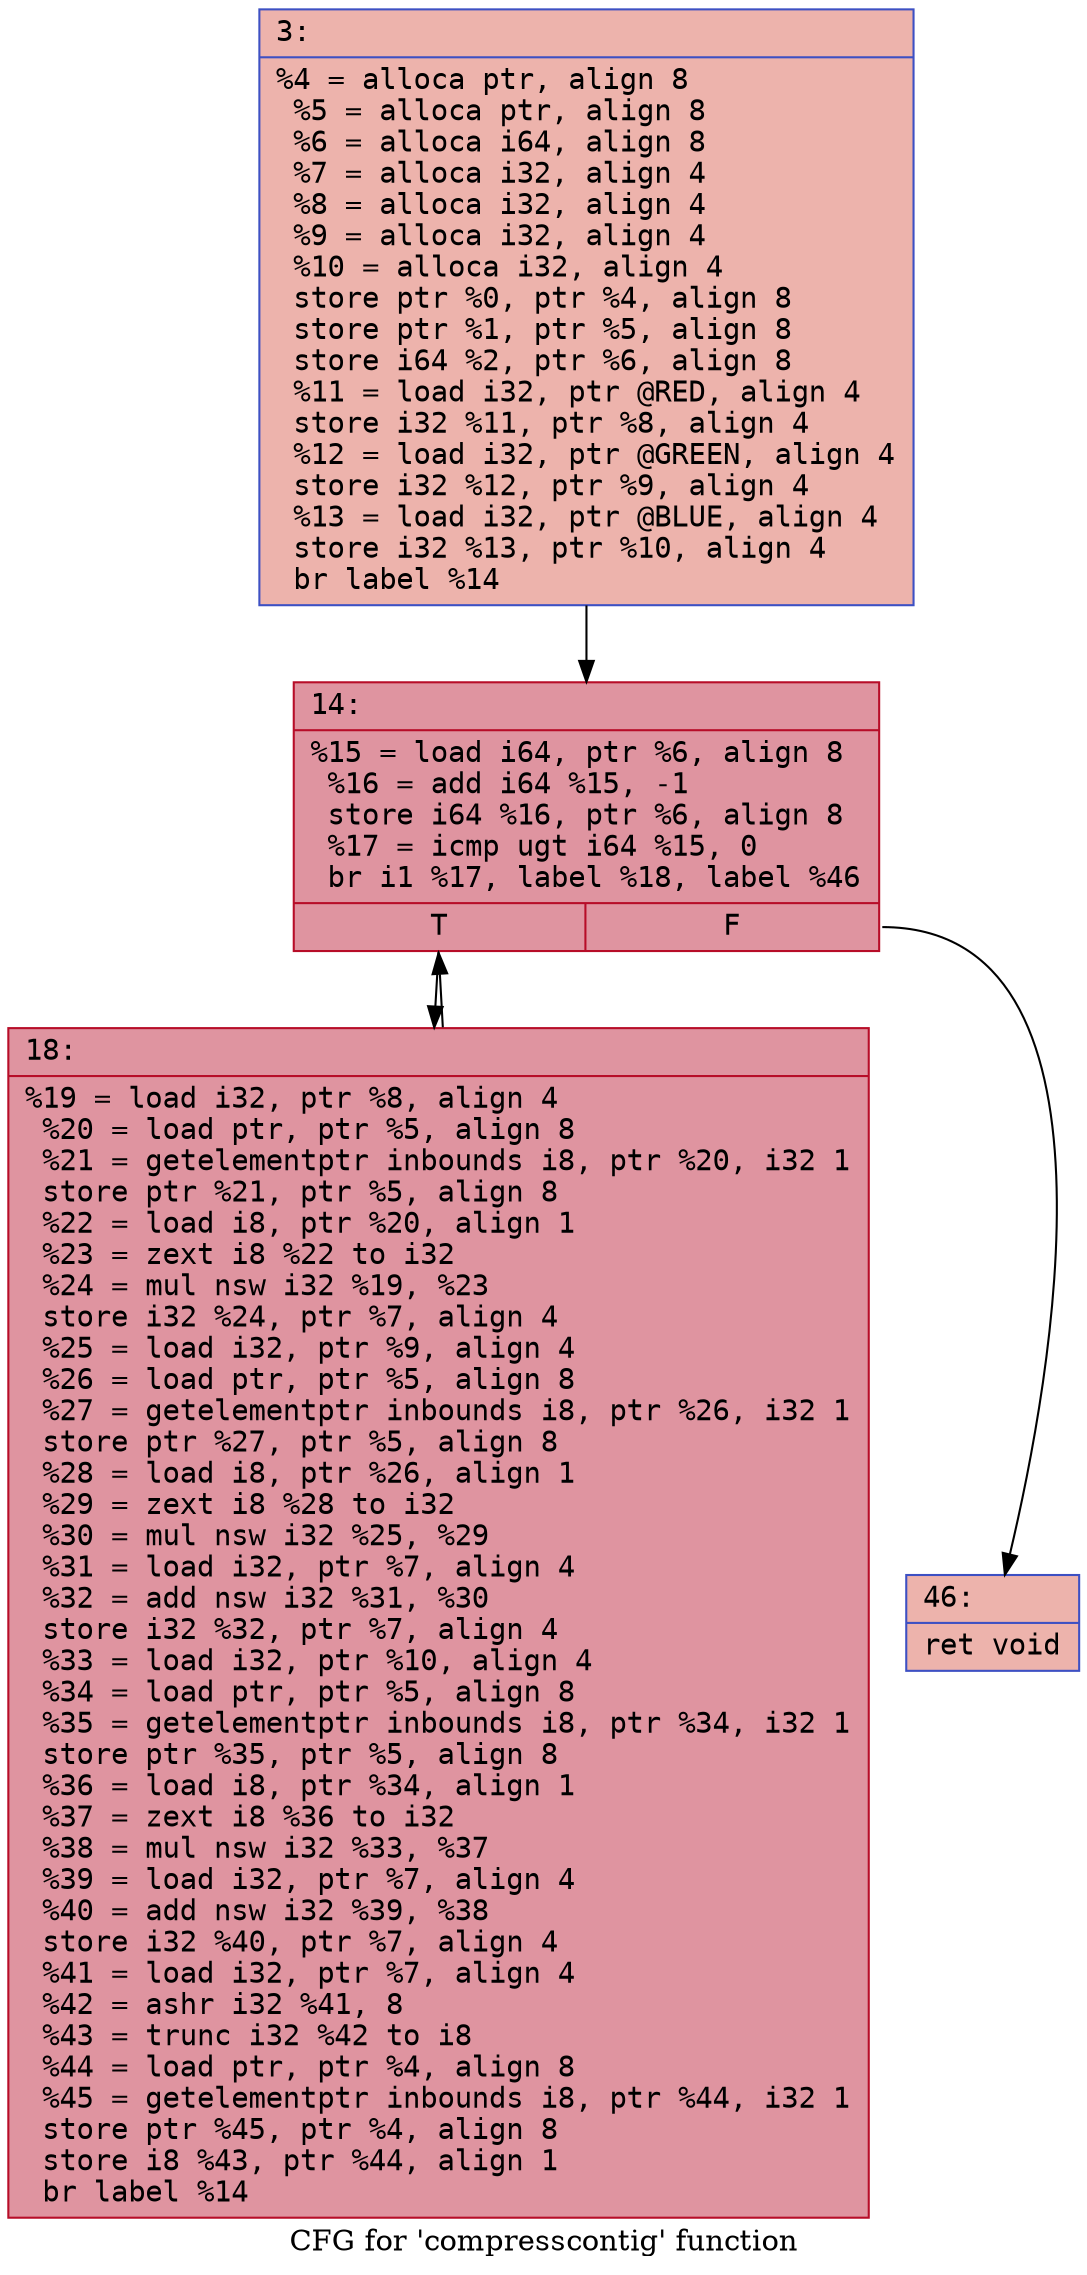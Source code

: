 digraph "CFG for 'compresscontig' function" {
	label="CFG for 'compresscontig' function";

	Node0x600003778c30 [shape=record,color="#3d50c3ff", style=filled, fillcolor="#d6524470" fontname="Courier",label="{3:\l|  %4 = alloca ptr, align 8\l  %5 = alloca ptr, align 8\l  %6 = alloca i64, align 8\l  %7 = alloca i32, align 4\l  %8 = alloca i32, align 4\l  %9 = alloca i32, align 4\l  %10 = alloca i32, align 4\l  store ptr %0, ptr %4, align 8\l  store ptr %1, ptr %5, align 8\l  store i64 %2, ptr %6, align 8\l  %11 = load i32, ptr @RED, align 4\l  store i32 %11, ptr %8, align 4\l  %12 = load i32, ptr @GREEN, align 4\l  store i32 %12, ptr %9, align 4\l  %13 = load i32, ptr @BLUE, align 4\l  store i32 %13, ptr %10, align 4\l  br label %14\l}"];
	Node0x600003778c30 -> Node0x600003778c80[tooltip="3 -> 14\nProbability 100.00%" ];
	Node0x600003778c80 [shape=record,color="#b70d28ff", style=filled, fillcolor="#b70d2870" fontname="Courier",label="{14:\l|  %15 = load i64, ptr %6, align 8\l  %16 = add i64 %15, -1\l  store i64 %16, ptr %6, align 8\l  %17 = icmp ugt i64 %15, 0\l  br i1 %17, label %18, label %46\l|{<s0>T|<s1>F}}"];
	Node0x600003778c80:s0 -> Node0x600003778cd0[tooltip="14 -> 18\nProbability 96.88%" ];
	Node0x600003778c80:s1 -> Node0x600003778d20[tooltip="14 -> 46\nProbability 3.12%" ];
	Node0x600003778cd0 [shape=record,color="#b70d28ff", style=filled, fillcolor="#b70d2870" fontname="Courier",label="{18:\l|  %19 = load i32, ptr %8, align 4\l  %20 = load ptr, ptr %5, align 8\l  %21 = getelementptr inbounds i8, ptr %20, i32 1\l  store ptr %21, ptr %5, align 8\l  %22 = load i8, ptr %20, align 1\l  %23 = zext i8 %22 to i32\l  %24 = mul nsw i32 %19, %23\l  store i32 %24, ptr %7, align 4\l  %25 = load i32, ptr %9, align 4\l  %26 = load ptr, ptr %5, align 8\l  %27 = getelementptr inbounds i8, ptr %26, i32 1\l  store ptr %27, ptr %5, align 8\l  %28 = load i8, ptr %26, align 1\l  %29 = zext i8 %28 to i32\l  %30 = mul nsw i32 %25, %29\l  %31 = load i32, ptr %7, align 4\l  %32 = add nsw i32 %31, %30\l  store i32 %32, ptr %7, align 4\l  %33 = load i32, ptr %10, align 4\l  %34 = load ptr, ptr %5, align 8\l  %35 = getelementptr inbounds i8, ptr %34, i32 1\l  store ptr %35, ptr %5, align 8\l  %36 = load i8, ptr %34, align 1\l  %37 = zext i8 %36 to i32\l  %38 = mul nsw i32 %33, %37\l  %39 = load i32, ptr %7, align 4\l  %40 = add nsw i32 %39, %38\l  store i32 %40, ptr %7, align 4\l  %41 = load i32, ptr %7, align 4\l  %42 = ashr i32 %41, 8\l  %43 = trunc i32 %42 to i8\l  %44 = load ptr, ptr %4, align 8\l  %45 = getelementptr inbounds i8, ptr %44, i32 1\l  store ptr %45, ptr %4, align 8\l  store i8 %43, ptr %44, align 1\l  br label %14\l}"];
	Node0x600003778cd0 -> Node0x600003778c80[tooltip="18 -> 14\nProbability 100.00%" ];
	Node0x600003778d20 [shape=record,color="#3d50c3ff", style=filled, fillcolor="#d6524470" fontname="Courier",label="{46:\l|  ret void\l}"];
}

